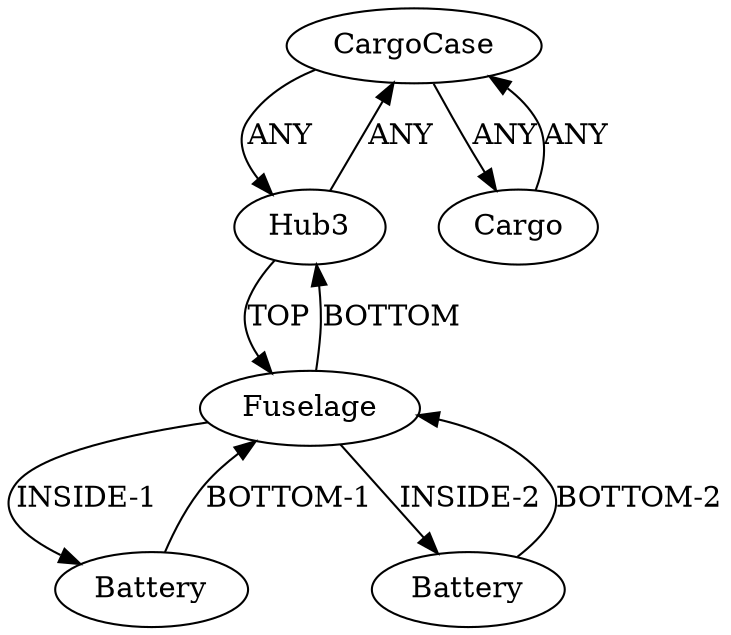 /* Created by igraph 0.10.2 */
digraph {
  0 [
    instance=CargoCase_instance_1
    label=CargoCase
  ];
  1 [
    instance=Fuselage_instance_1
    label=Fuselage
  ];
  2 [
    instance=Hub3_instance_4
    label=Hub3
  ];
  3 [
    instance=Cargo_instance_1
    label=Cargo
  ];
  4 [
    instance=Battery_instance_1
    label=Battery
  ];
  5 [
    instance=Battery_instance_2
    label=Battery
  ];

  0 -> 2 [
    label=ANY
  ];
  0 -> 3 [
    label=ANY
  ];
  1 -> 2 [
    label=BOTTOM
  ];
  1 -> 4 [
    label="INSIDE-1"
  ];
  1 -> 5 [
    label="INSIDE-2"
  ];
  2 -> 0 [
    label=ANY
  ];
  2 -> 1 [
    label=TOP
  ];
  3 -> 0 [
    label=ANY
  ];
  4 -> 1 [
    label="BOTTOM-1"
  ];
  5 -> 1 [
    label="BOTTOM-2"
  ];
}
